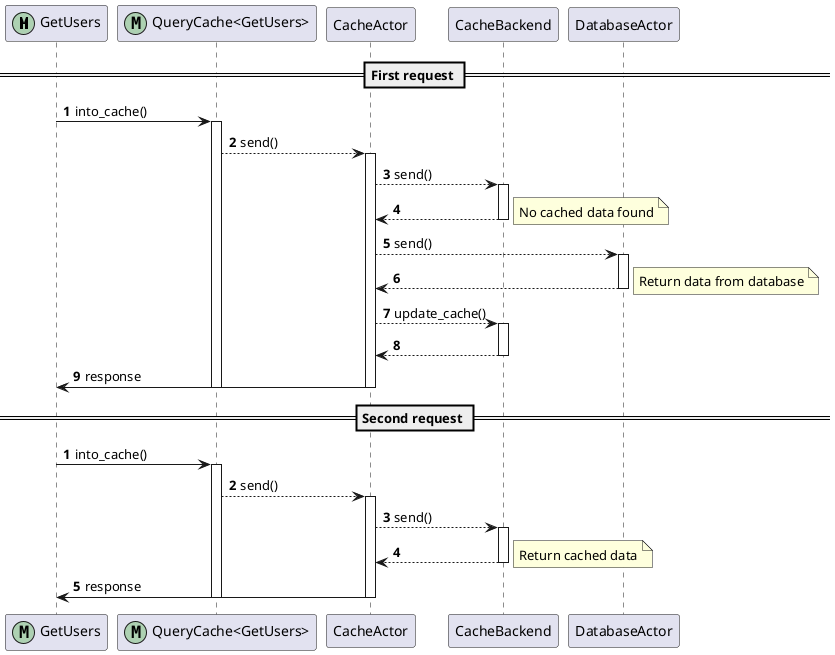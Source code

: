@startuml
'https://plantuml.com/sequence-diagram

participant GetUsers << (M,#ADD1B2) >>
participant "QueryCache<GetUsers>" << (M,#ADD1B2) >>
participant CacheActor
participant CacheBackend
participant DatabaseActor

== First request ==

autonumber 1

GetUsers -> "QueryCache<GetUsers>": into_cache()
activate "QueryCache<GetUsers>"
"QueryCache<GetUsers>" --> CacheActor: send()
activate CacheActor
CacheActor --> CacheBackend: send()
activate CacheBackend
CacheActor <-- CacheBackend:
deactivate CacheBackend
note right: No cached data found
CacheActor --> DatabaseActor: send()
activate DatabaseActor
CacheActor <-- DatabaseActor
deactivate DatabaseActor
note right: Return data from database
CacheActor --> CacheBackend: update_cache()
activate CacheBackend
CacheActor <-- CacheBackend
deactivate CacheBackend
CacheActor -> GetUsers: response
deactivate CacheActor
deactivate "QueryCache<GetUsers>"

== Second request ==

autonumber 1

GetUsers -> "QueryCache<GetUsers>": into_cache()
activate "QueryCache<GetUsers>"
"QueryCache<GetUsers>" --> CacheActor: send()
activate CacheActor
CacheActor --> CacheBackend: send()
activate CacheBackend
CacheActor <-- CacheBackend:
deactivate CacheBackend
note right: Return cached data
CacheActor -> GetUsers: response
deactivate CacheActor
deactivate "QueryCache<GetUsers>"
@enduml
